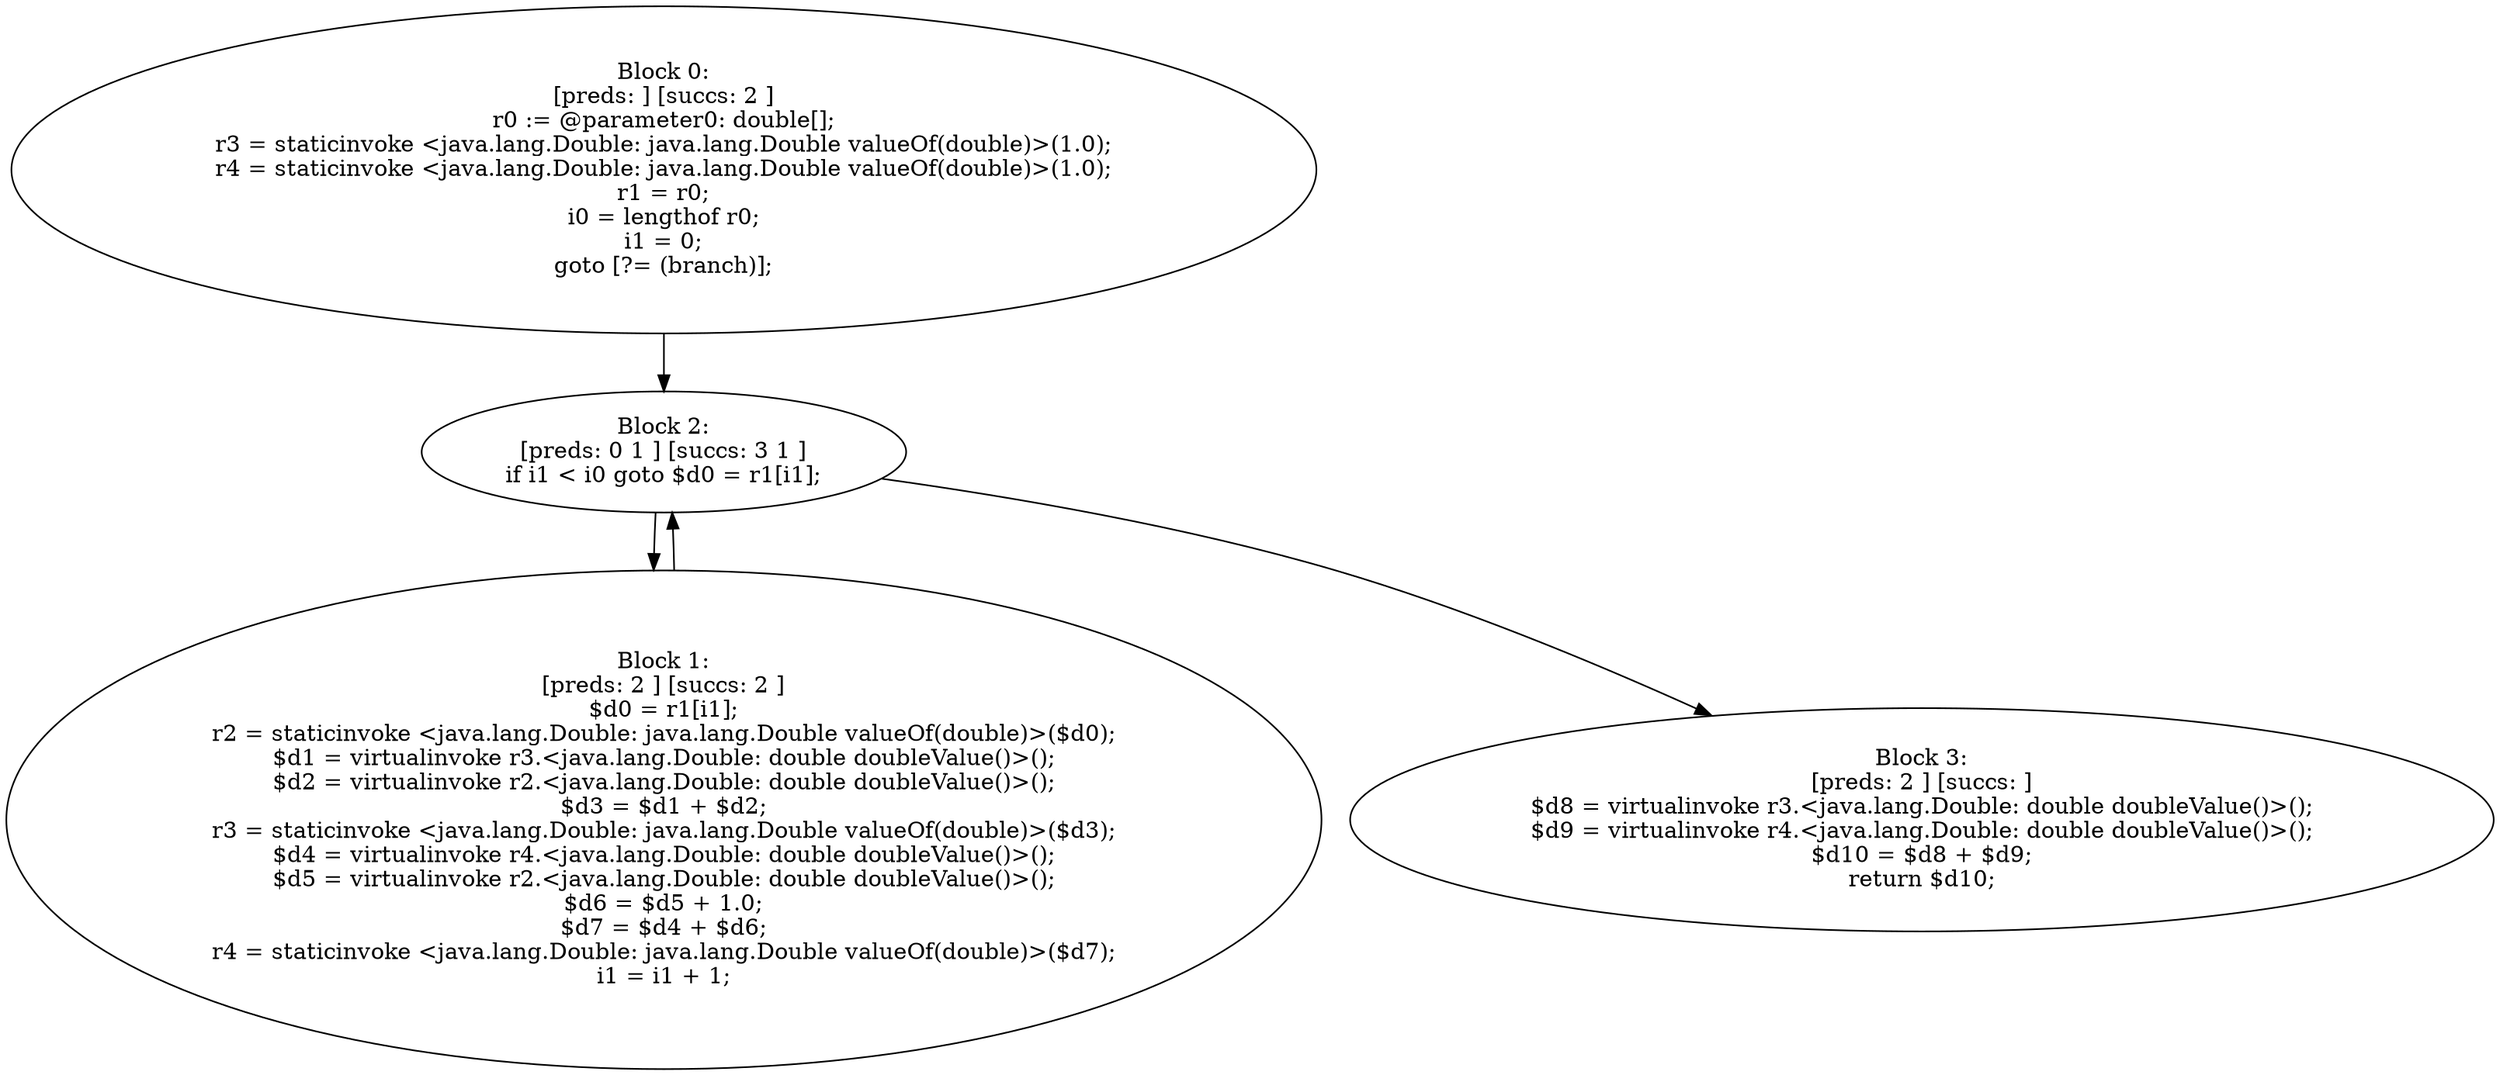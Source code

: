 digraph "unitGraph" {
    "Block 0:
[preds: ] [succs: 2 ]
r0 := @parameter0: double[];
r3 = staticinvoke <java.lang.Double: java.lang.Double valueOf(double)>(1.0);
r4 = staticinvoke <java.lang.Double: java.lang.Double valueOf(double)>(1.0);
r1 = r0;
i0 = lengthof r0;
i1 = 0;
goto [?= (branch)];
"
    "Block 1:
[preds: 2 ] [succs: 2 ]
$d0 = r1[i1];
r2 = staticinvoke <java.lang.Double: java.lang.Double valueOf(double)>($d0);
$d1 = virtualinvoke r3.<java.lang.Double: double doubleValue()>();
$d2 = virtualinvoke r2.<java.lang.Double: double doubleValue()>();
$d3 = $d1 + $d2;
r3 = staticinvoke <java.lang.Double: java.lang.Double valueOf(double)>($d3);
$d4 = virtualinvoke r4.<java.lang.Double: double doubleValue()>();
$d5 = virtualinvoke r2.<java.lang.Double: double doubleValue()>();
$d6 = $d5 + 1.0;
$d7 = $d4 + $d6;
r4 = staticinvoke <java.lang.Double: java.lang.Double valueOf(double)>($d7);
i1 = i1 + 1;
"
    "Block 2:
[preds: 0 1 ] [succs: 3 1 ]
if i1 < i0 goto $d0 = r1[i1];
"
    "Block 3:
[preds: 2 ] [succs: ]
$d8 = virtualinvoke r3.<java.lang.Double: double doubleValue()>();
$d9 = virtualinvoke r4.<java.lang.Double: double doubleValue()>();
$d10 = $d8 + $d9;
return $d10;
"
    "Block 0:
[preds: ] [succs: 2 ]
r0 := @parameter0: double[];
r3 = staticinvoke <java.lang.Double: java.lang.Double valueOf(double)>(1.0);
r4 = staticinvoke <java.lang.Double: java.lang.Double valueOf(double)>(1.0);
r1 = r0;
i0 = lengthof r0;
i1 = 0;
goto [?= (branch)];
"->"Block 2:
[preds: 0 1 ] [succs: 3 1 ]
if i1 < i0 goto $d0 = r1[i1];
";
    "Block 1:
[preds: 2 ] [succs: 2 ]
$d0 = r1[i1];
r2 = staticinvoke <java.lang.Double: java.lang.Double valueOf(double)>($d0);
$d1 = virtualinvoke r3.<java.lang.Double: double doubleValue()>();
$d2 = virtualinvoke r2.<java.lang.Double: double doubleValue()>();
$d3 = $d1 + $d2;
r3 = staticinvoke <java.lang.Double: java.lang.Double valueOf(double)>($d3);
$d4 = virtualinvoke r4.<java.lang.Double: double doubleValue()>();
$d5 = virtualinvoke r2.<java.lang.Double: double doubleValue()>();
$d6 = $d5 + 1.0;
$d7 = $d4 + $d6;
r4 = staticinvoke <java.lang.Double: java.lang.Double valueOf(double)>($d7);
i1 = i1 + 1;
"->"Block 2:
[preds: 0 1 ] [succs: 3 1 ]
if i1 < i0 goto $d0 = r1[i1];
";
    "Block 2:
[preds: 0 1 ] [succs: 3 1 ]
if i1 < i0 goto $d0 = r1[i1];
"->"Block 3:
[preds: 2 ] [succs: ]
$d8 = virtualinvoke r3.<java.lang.Double: double doubleValue()>();
$d9 = virtualinvoke r4.<java.lang.Double: double doubleValue()>();
$d10 = $d8 + $d9;
return $d10;
";
    "Block 2:
[preds: 0 1 ] [succs: 3 1 ]
if i1 < i0 goto $d0 = r1[i1];
"->"Block 1:
[preds: 2 ] [succs: 2 ]
$d0 = r1[i1];
r2 = staticinvoke <java.lang.Double: java.lang.Double valueOf(double)>($d0);
$d1 = virtualinvoke r3.<java.lang.Double: double doubleValue()>();
$d2 = virtualinvoke r2.<java.lang.Double: double doubleValue()>();
$d3 = $d1 + $d2;
r3 = staticinvoke <java.lang.Double: java.lang.Double valueOf(double)>($d3);
$d4 = virtualinvoke r4.<java.lang.Double: double doubleValue()>();
$d5 = virtualinvoke r2.<java.lang.Double: double doubleValue()>();
$d6 = $d5 + 1.0;
$d7 = $d4 + $d6;
r4 = staticinvoke <java.lang.Double: java.lang.Double valueOf(double)>($d7);
i1 = i1 + 1;
";
}
